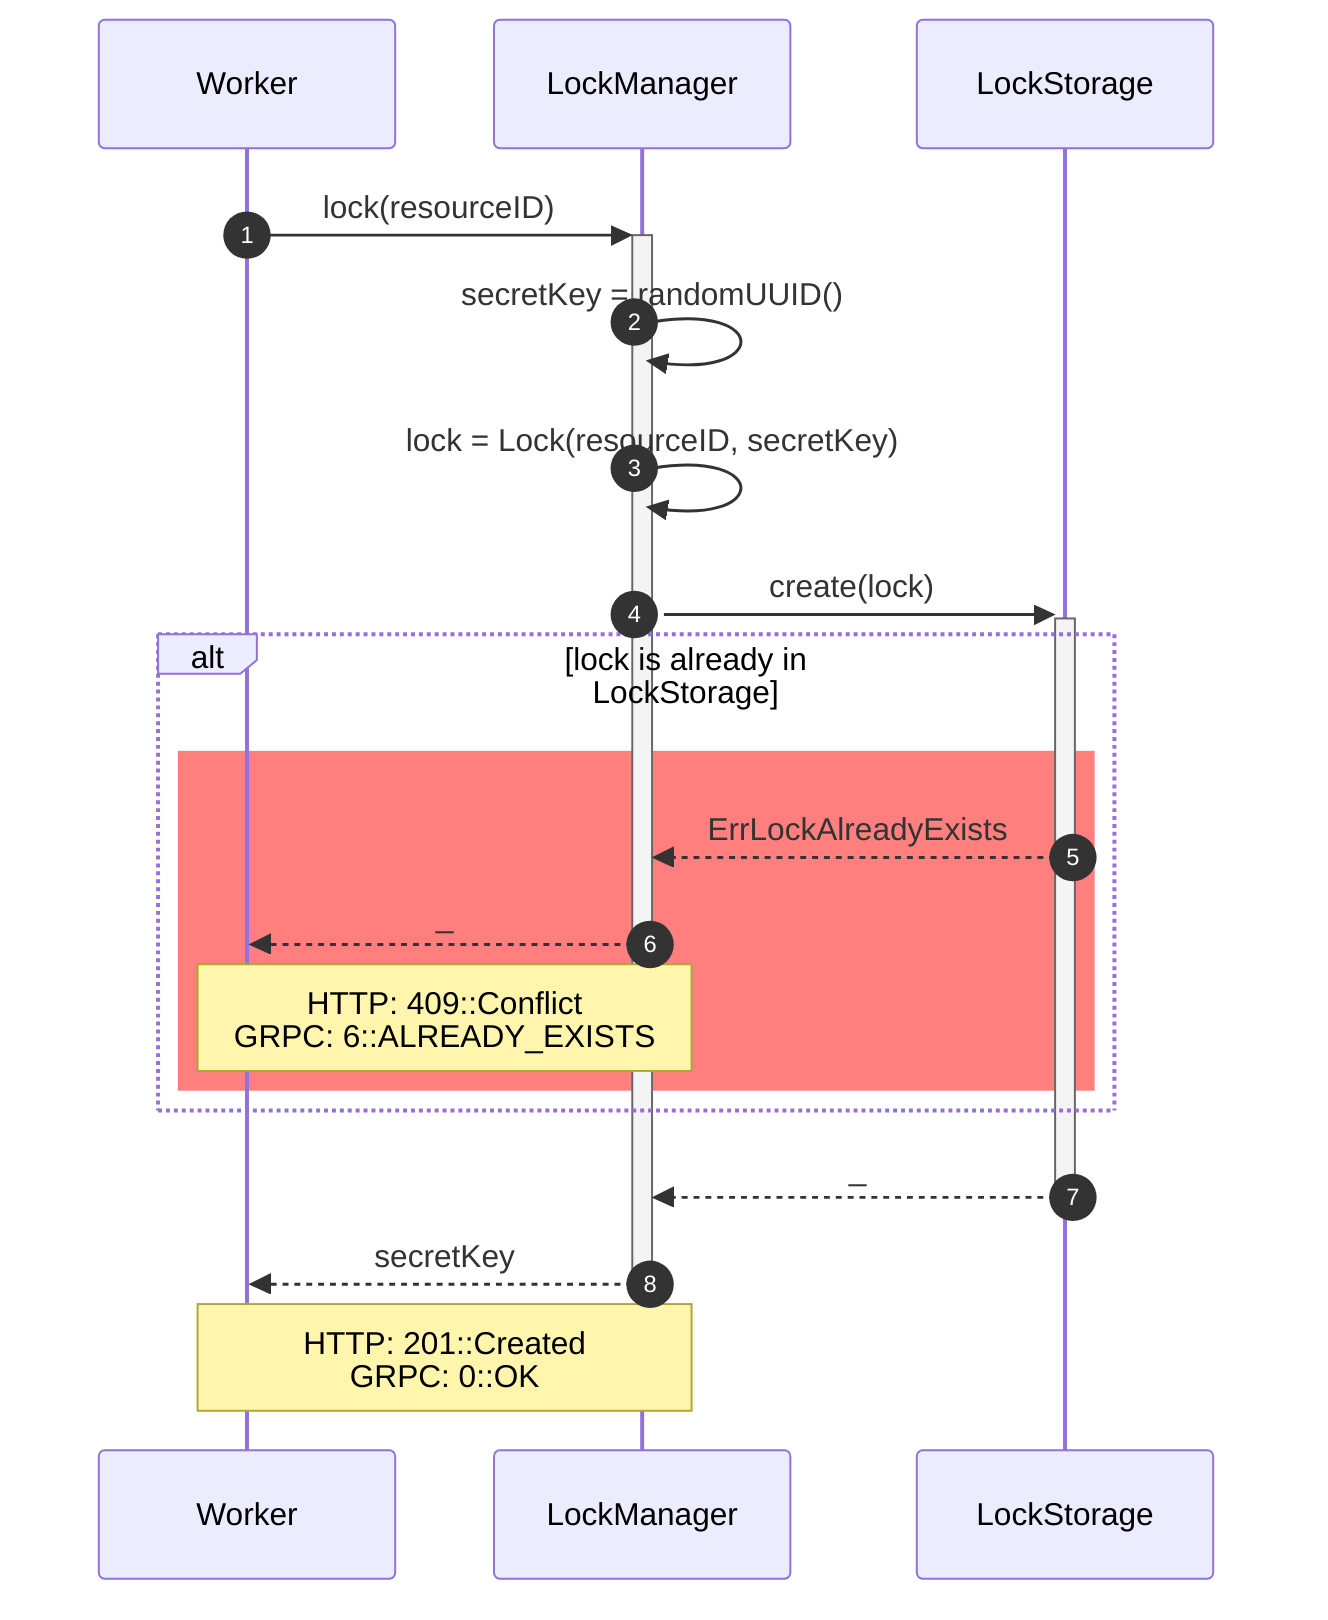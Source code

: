 sequenceDiagram
  autonumber
  participant w as Worker
  participant lm as LockManager
  participant ls as LockStorage

  w->>+lm: lock(resourceID)
  lm->>lm: secretKey = randomUUID()
  lm->>lm: lock = Lock(resourceID, secretKey)
  lm->>+ls: create(lock)
  alt lock is already in LockStorage
    rect rgba(255, 0, 0, 0.5)
      ls-->>lm: ErrLockAlreadyExists
      lm-->>w: _
      Note over w,lm: HTTP: 409::Conflict<br>GRPC: 6::ALREADY_EXISTS
    end
  end
  ls-->>-lm: _
  lm-->>-w: secretKey
  Note over w,lm: HTTP: 201::Created<br>GRPC: 0::OK